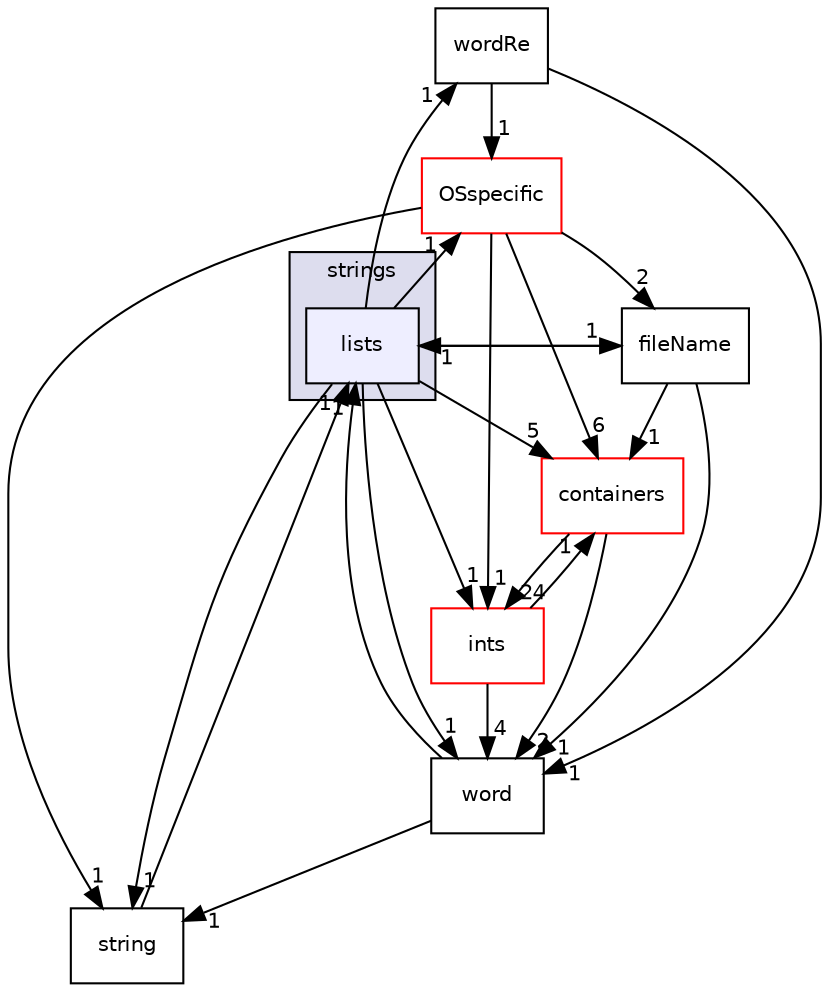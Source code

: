 digraph "src/OpenFOAM/primitives/strings/lists" {
  bgcolor=transparent;
  compound=true
  node [ fontsize="10", fontname="Helvetica"];
  edge [ labelfontsize="10", labelfontname="Helvetica"];
  subgraph clusterdir_ce1ee507886310df0e74ee2e624fbc88 {
    graph [ bgcolor="#ddddee", pencolor="black", label="strings" fontname="Helvetica", fontsize="10", URL="dir_ce1ee507886310df0e74ee2e624fbc88.html"]
  dir_3225460a2bc040f976df3516175e6565 [shape=box, label="lists", style="filled", fillcolor="#eeeeff", pencolor="black", URL="dir_3225460a2bc040f976df3516175e6565.html"];
  }
  dir_e0766cf37aa68a893986759610a2c525 [shape=box label="fileName" URL="dir_e0766cf37aa68a893986759610a2c525.html"];
  dir_19d0872053bde092be81d7fe3f56cbf7 [shape=box label="containers" color="red" URL="dir_19d0872053bde092be81d7fe3f56cbf7.html"];
  dir_5d269f08fff917248372ebf5423c45f9 [shape=box label="string" URL="dir_5d269f08fff917248372ebf5423c45f9.html"];
  dir_c3392db1efe9a2640802296c6b320902 [shape=box label="wordRe" URL="dir_c3392db1efe9a2640802296c6b320902.html"];
  dir_37e5616194788bea54b108232e896e64 [shape=box label="word" URL="dir_37e5616194788bea54b108232e896e64.html"];
  dir_086c067a0e64eeb439d30ae0c44248d8 [shape=box label="ints" color="red" URL="dir_086c067a0e64eeb439d30ae0c44248d8.html"];
  dir_1e7df7a7407fc4618be5c18f76eb7b99 [shape=box label="OSspecific" color="red" URL="dir_1e7df7a7407fc4618be5c18f76eb7b99.html"];
  dir_e0766cf37aa68a893986759610a2c525->dir_19d0872053bde092be81d7fe3f56cbf7 [headlabel="1", labeldistance=1.5 headhref="dir_002383_001896.html"];
  dir_e0766cf37aa68a893986759610a2c525->dir_3225460a2bc040f976df3516175e6565 [headlabel="1", labeldistance=1.5 headhref="dir_002383_002385.html"];
  dir_e0766cf37aa68a893986759610a2c525->dir_37e5616194788bea54b108232e896e64 [headlabel="1", labeldistance=1.5 headhref="dir_002383_002388.html"];
  dir_19d0872053bde092be81d7fe3f56cbf7->dir_37e5616194788bea54b108232e896e64 [headlabel="2", labeldistance=1.5 headhref="dir_001896_002388.html"];
  dir_19d0872053bde092be81d7fe3f56cbf7->dir_086c067a0e64eeb439d30ae0c44248d8 [headlabel="24", labeldistance=1.5 headhref="dir_001896_002348.html"];
  dir_5d269f08fff917248372ebf5423c45f9->dir_3225460a2bc040f976df3516175e6565 [headlabel="1", labeldistance=1.5 headhref="dir_002386_002385.html"];
  dir_c3392db1efe9a2640802296c6b320902->dir_37e5616194788bea54b108232e896e64 [headlabel="1", labeldistance=1.5 headhref="dir_002389_002388.html"];
  dir_c3392db1efe9a2640802296c6b320902->dir_1e7df7a7407fc4618be5c18f76eb7b99 [headlabel="1", labeldistance=1.5 headhref="dir_002389_002416.html"];
  dir_3225460a2bc040f976df3516175e6565->dir_e0766cf37aa68a893986759610a2c525 [headlabel="1", labeldistance=1.5 headhref="dir_002385_002383.html"];
  dir_3225460a2bc040f976df3516175e6565->dir_19d0872053bde092be81d7fe3f56cbf7 [headlabel="5", labeldistance=1.5 headhref="dir_002385_001896.html"];
  dir_3225460a2bc040f976df3516175e6565->dir_5d269f08fff917248372ebf5423c45f9 [headlabel="1", labeldistance=1.5 headhref="dir_002385_002386.html"];
  dir_3225460a2bc040f976df3516175e6565->dir_c3392db1efe9a2640802296c6b320902 [headlabel="1", labeldistance=1.5 headhref="dir_002385_002389.html"];
  dir_3225460a2bc040f976df3516175e6565->dir_37e5616194788bea54b108232e896e64 [headlabel="1", labeldistance=1.5 headhref="dir_002385_002388.html"];
  dir_3225460a2bc040f976df3516175e6565->dir_086c067a0e64eeb439d30ae0c44248d8 [headlabel="1", labeldistance=1.5 headhref="dir_002385_002348.html"];
  dir_3225460a2bc040f976df3516175e6565->dir_1e7df7a7407fc4618be5c18f76eb7b99 [headlabel="1", labeldistance=1.5 headhref="dir_002385_002416.html"];
  dir_37e5616194788bea54b108232e896e64->dir_5d269f08fff917248372ebf5423c45f9 [headlabel="1", labeldistance=1.5 headhref="dir_002388_002386.html"];
  dir_37e5616194788bea54b108232e896e64->dir_3225460a2bc040f976df3516175e6565 [headlabel="1", labeldistance=1.5 headhref="dir_002388_002385.html"];
  dir_086c067a0e64eeb439d30ae0c44248d8->dir_19d0872053bde092be81d7fe3f56cbf7 [headlabel="1", labeldistance=1.5 headhref="dir_002348_001896.html"];
  dir_086c067a0e64eeb439d30ae0c44248d8->dir_37e5616194788bea54b108232e896e64 [headlabel="4", labeldistance=1.5 headhref="dir_002348_002388.html"];
  dir_1e7df7a7407fc4618be5c18f76eb7b99->dir_e0766cf37aa68a893986759610a2c525 [headlabel="2", labeldistance=1.5 headhref="dir_002416_002383.html"];
  dir_1e7df7a7407fc4618be5c18f76eb7b99->dir_19d0872053bde092be81d7fe3f56cbf7 [headlabel="6", labeldistance=1.5 headhref="dir_002416_001896.html"];
  dir_1e7df7a7407fc4618be5c18f76eb7b99->dir_5d269f08fff917248372ebf5423c45f9 [headlabel="1", labeldistance=1.5 headhref="dir_002416_002386.html"];
  dir_1e7df7a7407fc4618be5c18f76eb7b99->dir_086c067a0e64eeb439d30ae0c44248d8 [headlabel="1", labeldistance=1.5 headhref="dir_002416_002348.html"];
}
